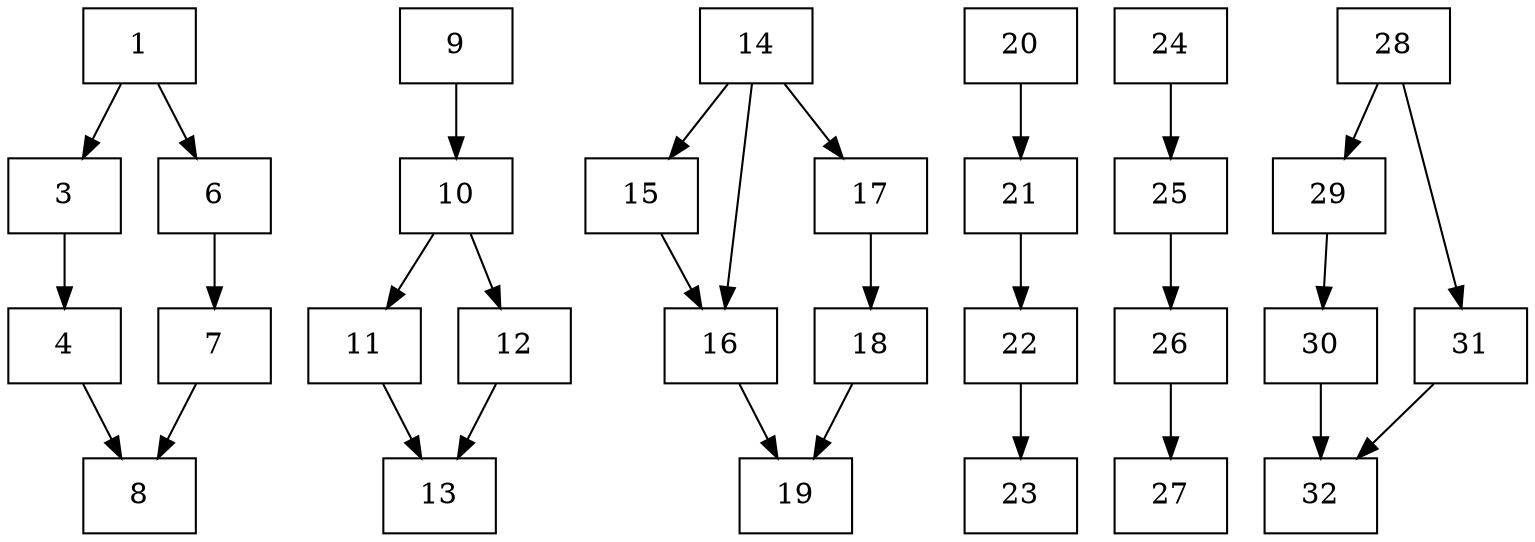 digraph G {
	node_1 [shape=box, label="1"];
	node_3 [shape=box, label="3"];
	node_4 [shape=box, label="4"];
	node_6 [shape=box, label="6"];
	node_7 [shape=box, label="7"];
	node_8 [shape=box, label="8"];
	node_9 [shape=box, label="9"];
	node_10 [shape=box, label="10"];
	node_11 [shape=box, label="11"];
	node_12 [shape=box, label="12"];
	node_13 [shape=box, label="13"];
	node_14 [shape=box, label="14"];
	node_15 [shape=box, label="15"];
	node_16 [shape=box, label="16"];
	node_17 [shape=box, label="17"];
	node_18 [shape=box, label="18"];
	node_19 [shape=box, label="19"];
	node_20 [shape=box, label="20"];
	node_21 [shape=box, label="21"];
	node_22 [shape=box, label="22"];
	node_23 [shape=box, label="23"];
	node_24 [shape=box, label="24"];
	node_25 [shape=box, label="25"];
	node_26 [shape=box, label="26"];
	node_27 [shape=box, label="27"];
	node_28 [shape=box, label="28"];
	node_29 [shape=box, label="29"];
	node_30 [shape=box, label="30"];
	node_31 [shape=box, label="31"];
	node_32 [shape=box, label="32"];
	node_1 -> node_3;
	node_1 -> node_6;
	node_3 -> node_4;
	node_4 -> node_8;
	node_6 -> node_7;
	node_7 -> node_8;
	node_9 -> node_10;
	node_10 -> node_11;
	node_10 -> node_12;
	node_11 -> node_13;
	node_12 -> node_13;
	node_14 -> node_15;
	node_14 -> node_16;
	node_14 -> node_17;
	node_15 -> node_16;
	node_16 -> node_19;
	node_17 -> node_18;
	node_18 -> node_19;
	node_20 -> node_21;
	node_21 -> node_22;
	node_22 -> node_23;
	node_24 -> node_25;
	node_25 -> node_26;
	node_26 -> node_27;
	node_28 -> node_29;
	node_28 -> node_31;
	node_29 -> node_30;
	node_30 -> node_32;
	node_31 -> node_32;
}
